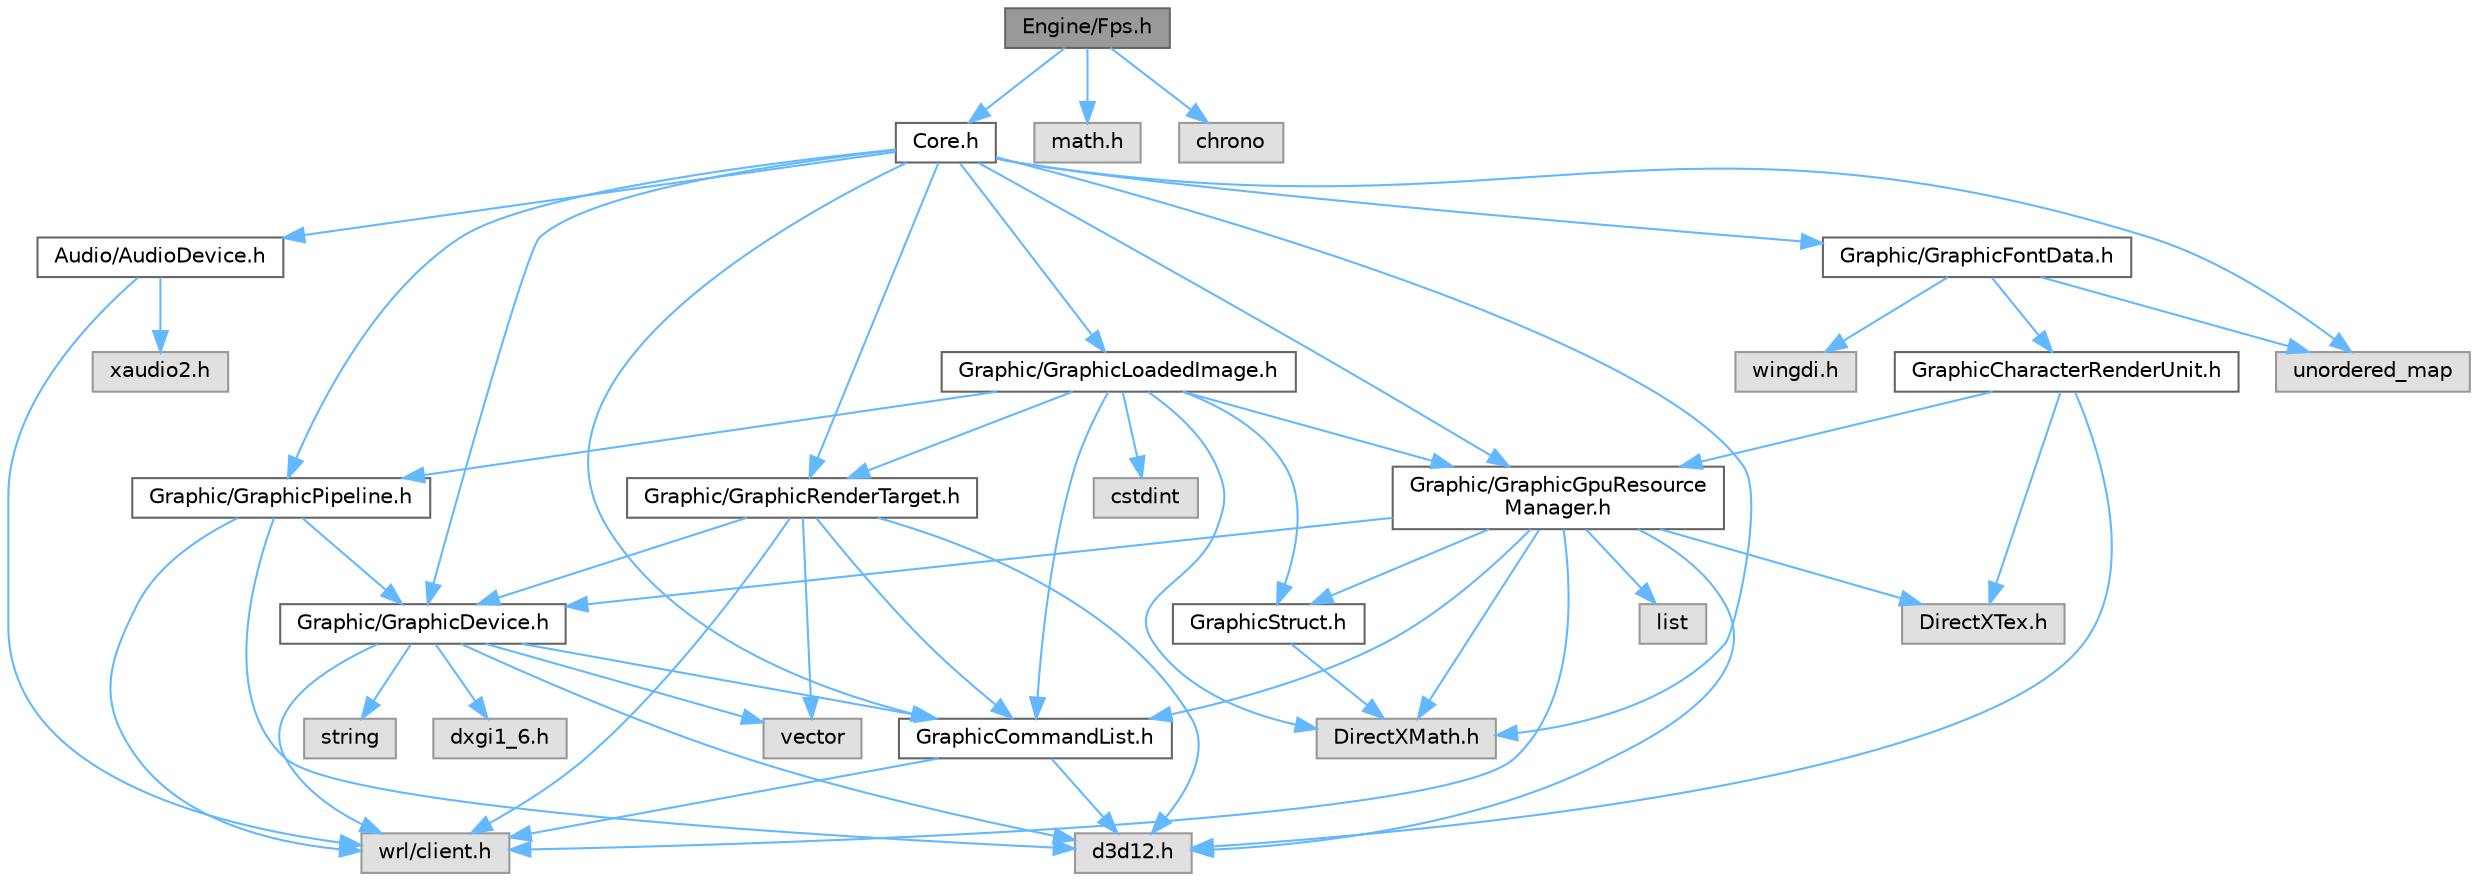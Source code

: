 digraph "Engine/Fps.h"
{
 // LATEX_PDF_SIZE
  bgcolor="transparent";
  edge [fontname=Helvetica,fontsize=10,labelfontname=Helvetica,labelfontsize=10];
  node [fontname=Helvetica,fontsize=10,shape=box,height=0.2,width=0.4];
  Node1 [id="Node000001",label="Engine/Fps.h",height=0.2,width=0.4,color="gray40", fillcolor="grey60", style="filled", fontcolor="black",tooltip=" "];
  Node1 -> Node2 [id="edge54_Node000001_Node000002",color="steelblue1",style="solid",tooltip=" "];
  Node2 [id="Node000002",label="Core.h",height=0.2,width=0.4,color="grey40", fillcolor="white", style="filled",URL="$_core_8h.html",tooltip=" "];
  Node2 -> Node3 [id="edge55_Node000002_Node000003",color="steelblue1",style="solid",tooltip=" "];
  Node3 [id="Node000003",label="Graphic/GraphicDevice.h",height=0.2,width=0.4,color="grey40", fillcolor="white", style="filled",URL="$_graphic_device_8h.html",tooltip=" "];
  Node3 -> Node4 [id="edge56_Node000003_Node000004",color="steelblue1",style="solid",tooltip=" "];
  Node4 [id="Node000004",label="d3d12.h",height=0.2,width=0.4,color="grey60", fillcolor="#E0E0E0", style="filled",tooltip=" "];
  Node3 -> Node5 [id="edge57_Node000003_Node000005",color="steelblue1",style="solid",tooltip=" "];
  Node5 [id="Node000005",label="dxgi1_6.h",height=0.2,width=0.4,color="grey60", fillcolor="#E0E0E0", style="filled",tooltip=" "];
  Node3 -> Node6 [id="edge58_Node000003_Node000006",color="steelblue1",style="solid",tooltip=" "];
  Node6 [id="Node000006",label="wrl/client.h",height=0.2,width=0.4,color="grey60", fillcolor="#E0E0E0", style="filled",tooltip=" "];
  Node3 -> Node7 [id="edge59_Node000003_Node000007",color="steelblue1",style="solid",tooltip=" "];
  Node7 [id="Node000007",label="vector",height=0.2,width=0.4,color="grey60", fillcolor="#E0E0E0", style="filled",tooltip=" "];
  Node3 -> Node8 [id="edge60_Node000003_Node000008",color="steelblue1",style="solid",tooltip=" "];
  Node8 [id="Node000008",label="string",height=0.2,width=0.4,color="grey60", fillcolor="#E0E0E0", style="filled",tooltip=" "];
  Node3 -> Node9 [id="edge61_Node000003_Node000009",color="steelblue1",style="solid",tooltip=" "];
  Node9 [id="Node000009",label="GraphicCommandList.h",height=0.2,width=0.4,color="grey40", fillcolor="white", style="filled",URL="$_graphic_command_list_8h.html",tooltip=" "];
  Node9 -> Node4 [id="edge62_Node000009_Node000004",color="steelblue1",style="solid",tooltip=" "];
  Node9 -> Node6 [id="edge63_Node000009_Node000006",color="steelblue1",style="solid",tooltip=" "];
  Node2 -> Node9 [id="edge64_Node000002_Node000009",color="steelblue1",style="solid",tooltip=" "];
  Node2 -> Node10 [id="edge65_Node000002_Node000010",color="steelblue1",style="solid",tooltip=" "];
  Node10 [id="Node000010",label="Graphic/GraphicRenderTarget.h",height=0.2,width=0.4,color="grey40", fillcolor="white", style="filled",URL="$_graphic_render_target_8h.html",tooltip=" "];
  Node10 -> Node3 [id="edge66_Node000010_Node000003",color="steelblue1",style="solid",tooltip=" "];
  Node10 -> Node9 [id="edge67_Node000010_Node000009",color="steelblue1",style="solid",tooltip=" "];
  Node10 -> Node7 [id="edge68_Node000010_Node000007",color="steelblue1",style="solid",tooltip=" "];
  Node10 -> Node4 [id="edge69_Node000010_Node000004",color="steelblue1",style="solid",tooltip=" "];
  Node10 -> Node6 [id="edge70_Node000010_Node000006",color="steelblue1",style="solid",tooltip=" "];
  Node2 -> Node11 [id="edge71_Node000002_Node000011",color="steelblue1",style="solid",tooltip=" "];
  Node11 [id="Node000011",label="Graphic/GraphicPipeline.h",height=0.2,width=0.4,color="grey40", fillcolor="white", style="filled",URL="$_graphic_pipeline_8h.html",tooltip=" "];
  Node11 -> Node3 [id="edge72_Node000011_Node000003",color="steelblue1",style="solid",tooltip=" "];
  Node11 -> Node4 [id="edge73_Node000011_Node000004",color="steelblue1",style="solid",tooltip=" "];
  Node11 -> Node6 [id="edge74_Node000011_Node000006",color="steelblue1",style="solid",tooltip=" "];
  Node2 -> Node12 [id="edge75_Node000002_Node000012",color="steelblue1",style="solid",tooltip=" "];
  Node12 [id="Node000012",label="Graphic/GraphicGpuResource\lManager.h",height=0.2,width=0.4,color="grey40", fillcolor="white", style="filled",URL="$_graphic_gpu_resource_manager_8h.html",tooltip=" "];
  Node12 -> Node3 [id="edge76_Node000012_Node000003",color="steelblue1",style="solid",tooltip=" "];
  Node12 -> Node9 [id="edge77_Node000012_Node000009",color="steelblue1",style="solid",tooltip=" "];
  Node12 -> Node13 [id="edge78_Node000012_Node000013",color="steelblue1",style="solid",tooltip=" "];
  Node13 [id="Node000013",label="GraphicStruct.h",height=0.2,width=0.4,color="grey40", fillcolor="white", style="filled",URL="$_graphic_struct_8h.html",tooltip=" "];
  Node13 -> Node14 [id="edge79_Node000013_Node000014",color="steelblue1",style="solid",tooltip=" "];
  Node14 [id="Node000014",label="DirectXMath.h",height=0.2,width=0.4,color="grey60", fillcolor="#E0E0E0", style="filled",tooltip=" "];
  Node12 -> Node4 [id="edge80_Node000012_Node000004",color="steelblue1",style="solid",tooltip=" "];
  Node12 -> Node14 [id="edge81_Node000012_Node000014",color="steelblue1",style="solid",tooltip=" "];
  Node12 -> Node15 [id="edge82_Node000012_Node000015",color="steelblue1",style="solid",tooltip=" "];
  Node15 [id="Node000015",label="DirectXTex.h",height=0.2,width=0.4,color="grey60", fillcolor="#E0E0E0", style="filled",tooltip=" "];
  Node12 -> Node16 [id="edge83_Node000012_Node000016",color="steelblue1",style="solid",tooltip=" "];
  Node16 [id="Node000016",label="list",height=0.2,width=0.4,color="grey60", fillcolor="#E0E0E0", style="filled",tooltip=" "];
  Node12 -> Node6 [id="edge84_Node000012_Node000006",color="steelblue1",style="solid",tooltip=" "];
  Node2 -> Node17 [id="edge85_Node000002_Node000017",color="steelblue1",style="solid",tooltip=" "];
  Node17 [id="Node000017",label="Graphic/GraphicLoadedImage.h",height=0.2,width=0.4,color="grey40", fillcolor="white", style="filled",URL="$_graphic_loaded_image_8h.html",tooltip=" "];
  Node17 -> Node18 [id="edge86_Node000017_Node000018",color="steelblue1",style="solid",tooltip=" "];
  Node18 [id="Node000018",label="cstdint",height=0.2,width=0.4,color="grey60", fillcolor="#E0E0E0", style="filled",tooltip=" "];
  Node17 -> Node14 [id="edge87_Node000017_Node000014",color="steelblue1",style="solid",tooltip=" "];
  Node17 -> Node9 [id="edge88_Node000017_Node000009",color="steelblue1",style="solid",tooltip=" "];
  Node17 -> Node11 [id="edge89_Node000017_Node000011",color="steelblue1",style="solid",tooltip=" "];
  Node17 -> Node10 [id="edge90_Node000017_Node000010",color="steelblue1",style="solid",tooltip=" "];
  Node17 -> Node12 [id="edge91_Node000017_Node000012",color="steelblue1",style="solid",tooltip=" "];
  Node17 -> Node13 [id="edge92_Node000017_Node000013",color="steelblue1",style="solid",tooltip=" "];
  Node2 -> Node19 [id="edge93_Node000002_Node000019",color="steelblue1",style="solid",tooltip=" "];
  Node19 [id="Node000019",label="Graphic/GraphicFontData.h",height=0.2,width=0.4,color="grey40", fillcolor="white", style="filled",URL="$_graphic_font_data_8h.html",tooltip=" "];
  Node19 -> Node20 [id="edge94_Node000019_Node000020",color="steelblue1",style="solid",tooltip=" "];
  Node20 [id="Node000020",label="GraphicCharacterRenderUnit.h",height=0.2,width=0.4,color="grey40", fillcolor="white", style="filled",URL="$_graphic_character_render_unit_8h.html",tooltip=" "];
  Node20 -> Node12 [id="edge95_Node000020_Node000012",color="steelblue1",style="solid",tooltip=" "];
  Node20 -> Node4 [id="edge96_Node000020_Node000004",color="steelblue1",style="solid",tooltip=" "];
  Node20 -> Node15 [id="edge97_Node000020_Node000015",color="steelblue1",style="solid",tooltip=" "];
  Node19 -> Node21 [id="edge98_Node000019_Node000021",color="steelblue1",style="solid",tooltip=" "];
  Node21 [id="Node000021",label="unordered_map",height=0.2,width=0.4,color="grey60", fillcolor="#E0E0E0", style="filled",tooltip=" "];
  Node19 -> Node22 [id="edge99_Node000019_Node000022",color="steelblue1",style="solid",tooltip=" "];
  Node22 [id="Node000022",label="wingdi.h",height=0.2,width=0.4,color="grey60", fillcolor="#E0E0E0", style="filled",tooltip=" "];
  Node2 -> Node23 [id="edge100_Node000002_Node000023",color="steelblue1",style="solid",tooltip=" "];
  Node23 [id="Node000023",label="Audio/AudioDevice.h",height=0.2,width=0.4,color="grey40", fillcolor="white", style="filled",URL="$_audio_device_8h.html",tooltip=" "];
  Node23 -> Node24 [id="edge101_Node000023_Node000024",color="steelblue1",style="solid",tooltip=" "];
  Node24 [id="Node000024",label="xaudio2.h",height=0.2,width=0.4,color="grey60", fillcolor="#E0E0E0", style="filled",tooltip=" "];
  Node23 -> Node6 [id="edge102_Node000023_Node000006",color="steelblue1",style="solid",tooltip=" "];
  Node2 -> Node14 [id="edge103_Node000002_Node000014",color="steelblue1",style="solid",tooltip=" "];
  Node2 -> Node21 [id="edge104_Node000002_Node000021",color="steelblue1",style="solid",tooltip=" "];
  Node1 -> Node25 [id="edge105_Node000001_Node000025",color="steelblue1",style="solid",tooltip=" "];
  Node25 [id="Node000025",label="math.h",height=0.2,width=0.4,color="grey60", fillcolor="#E0E0E0", style="filled",tooltip=" "];
  Node1 -> Node26 [id="edge106_Node000001_Node000026",color="steelblue1",style="solid",tooltip=" "];
  Node26 [id="Node000026",label="chrono",height=0.2,width=0.4,color="grey60", fillcolor="#E0E0E0", style="filled",tooltip=" "];
}
